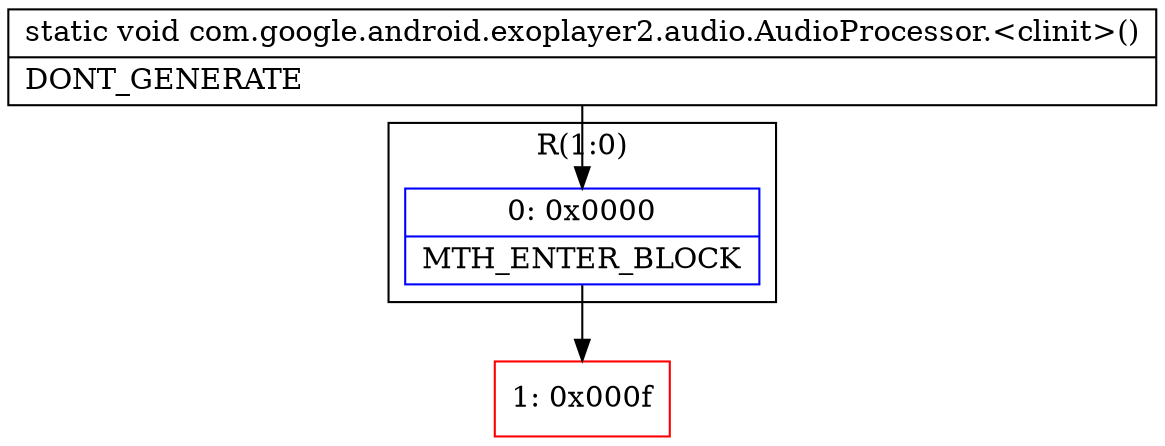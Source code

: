 digraph "CFG forcom.google.android.exoplayer2.audio.AudioProcessor.\<clinit\>()V" {
subgraph cluster_Region_2105981514 {
label = "R(1:0)";
node [shape=record,color=blue];
Node_0 [shape=record,label="{0\:\ 0x0000|MTH_ENTER_BLOCK\l}"];
}
Node_1 [shape=record,color=red,label="{1\:\ 0x000f}"];
MethodNode[shape=record,label="{static void com.google.android.exoplayer2.audio.AudioProcessor.\<clinit\>()  | DONT_GENERATE\l}"];
MethodNode -> Node_0;
Node_0 -> Node_1;
}

